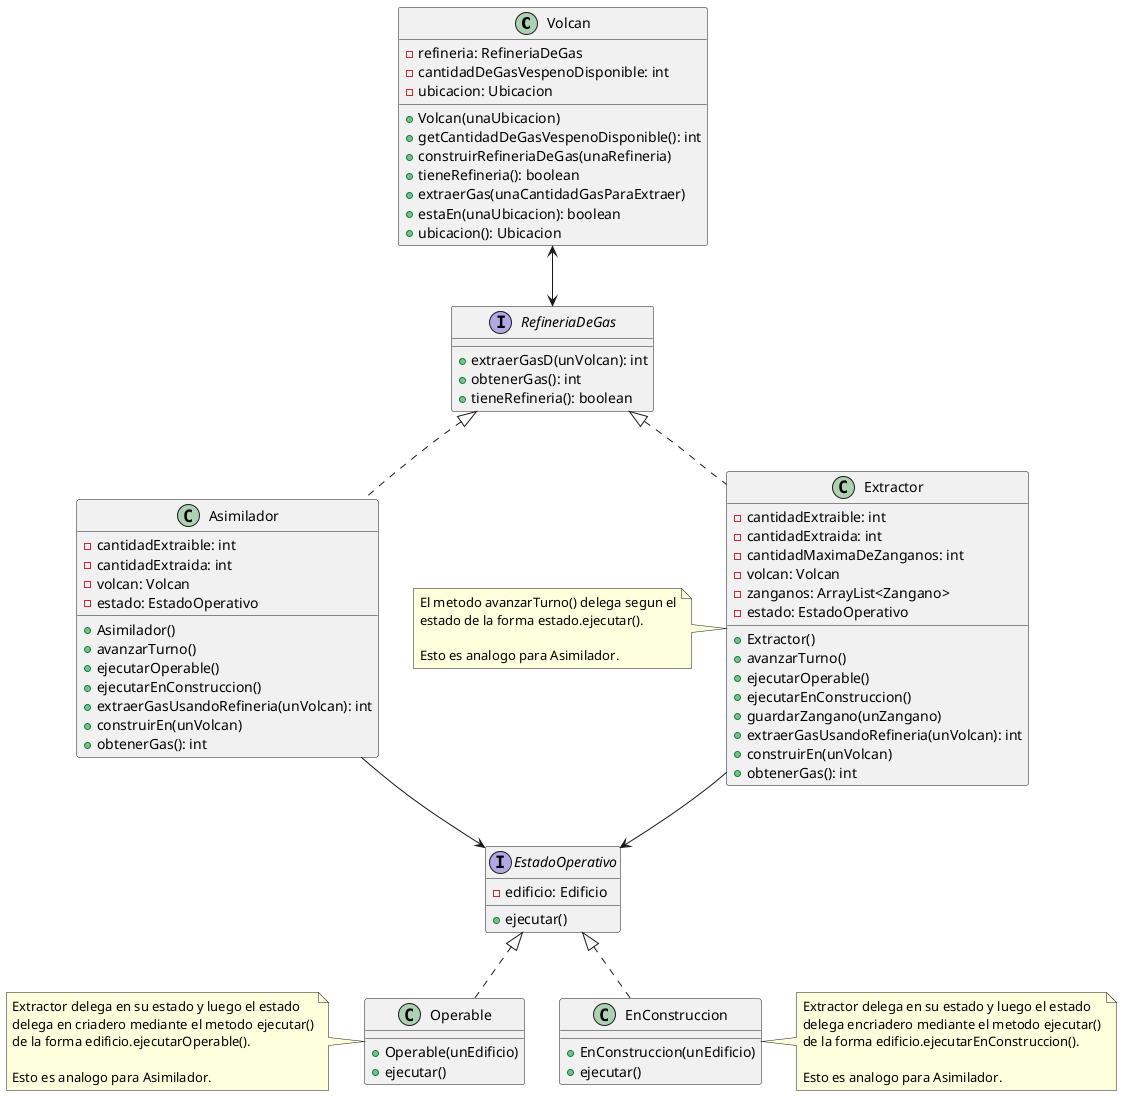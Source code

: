 "Volcan"

@startuml

class Volcan{
	-refineria: RefineriaDeGas
	-cantidadDeGasVespenoDisponible: int
	-ubicacion: Ubicacion
	+Volcan(unaUbicacion)
	+getCantidadDeGasVespenoDisponible(): int
	+construirRefineriaDeGas(unaRefineria)
	+tieneRefineria(): boolean
	+extraerGas(unaCantidadGasParaExtraer)
	+estaEn(unaUbicacion): boolean
	+ubicacion(): Ubicacion
}

interface RefineriaDeGas{
	+extraerGasD(unVolcan): int
	+obtenerGas(): int
	+tieneRefineria(): boolean
}

class Extractor{
	-cantidadExtraible: int
	-cantidadExtraida: int
	-cantidadMaximaDeZanganos: int
	-volcan: Volcan
	-zanganos: ArrayList<Zangano>
	-estado: EstadoOperativo
	+Extractor()
	+avanzarTurno()
	+ejecutarOperable()
	+ejecutarEnConstruccion()
	+guardarZangano(unZangano)
	+extraerGasUsandoRefineria(unVolcan): int
	+construirEn(unVolcan)
	+obtenerGas(): int
}

note left: El metodo avanzarTurno() delega segun el\nestado de la forma estado.ejecutar().\n\nEsto es analogo para Asimilador.

interface EstadoOperativo{
    -edificio: Edificio
    +ejecutar()
}

class Operable{
    +Operable(unEdificio)
    +ejecutar()
}

note left: Extractor delega en su estado y luego el estado\ndelega en criadero mediante el metodo ejecutar()\nde la forma edificio.ejecutarOperable().\n\nEsto es analogo para Asimilador.

class EnConstruccion{
    +EnConstruccion(unEdificio)
    +ejecutar()
}

note right: Extractor delega en su estado y luego el estado\ndelega encriadero mediante el metodo ejecutar()\nde la forma edificio.ejecutarEnConstruccion().\n\nEsto es analogo para Asimilador.

class Asimilador{
    -cantidadExtraible: int
    -cantidadExtraida: int
    -volcan: Volcan
    -estado: EstadoOperativo
    +Asimilador()
    +avanzarTurno()
    +ejecutarOperable()
    +ejecutarEnConstruccion()
    +extraerGasUsandoRefineria(unVolcan): int
    +construirEn(unVolcan)
    +obtenerGas(): int
}

Operable ..up|> EstadoOperativo
EnConstruccion ..up|> EstadoOperativo

Extractor --> EstadoOperativo

Asimilador --> EstadoOperativo

RefineriaDeGas <|.. Extractor
RefineriaDeGas <|.. Asimilador

Volcan <--> RefineriaDeGas

@enduml

"Supongamos que queremos construir un Extractor.
El Volcan recibira en su constructor una instancia
de la clase Extractor con un estado operativo inicial
de ExtractorNoUtilizable.
Entonces el Volcan se guardara como atributo al Extractor."

"Supongamos que queremos recolectar Gas utilizando un Extractor.
Le enviamos un mensaje a Volcan diciendole que queremos extraer
gas. El Volcan le delega al Extractor la responsabilidad
de calcular la cantidad de gas a extraer.
Extractor recorre su lista de Zanganos y suma
Extractor le pide la cantidad de gas al Volcan y este
le devuelve la cantidad que tiene disponible.
Luego el Volcan devuelve la cantidad extraida de gas."